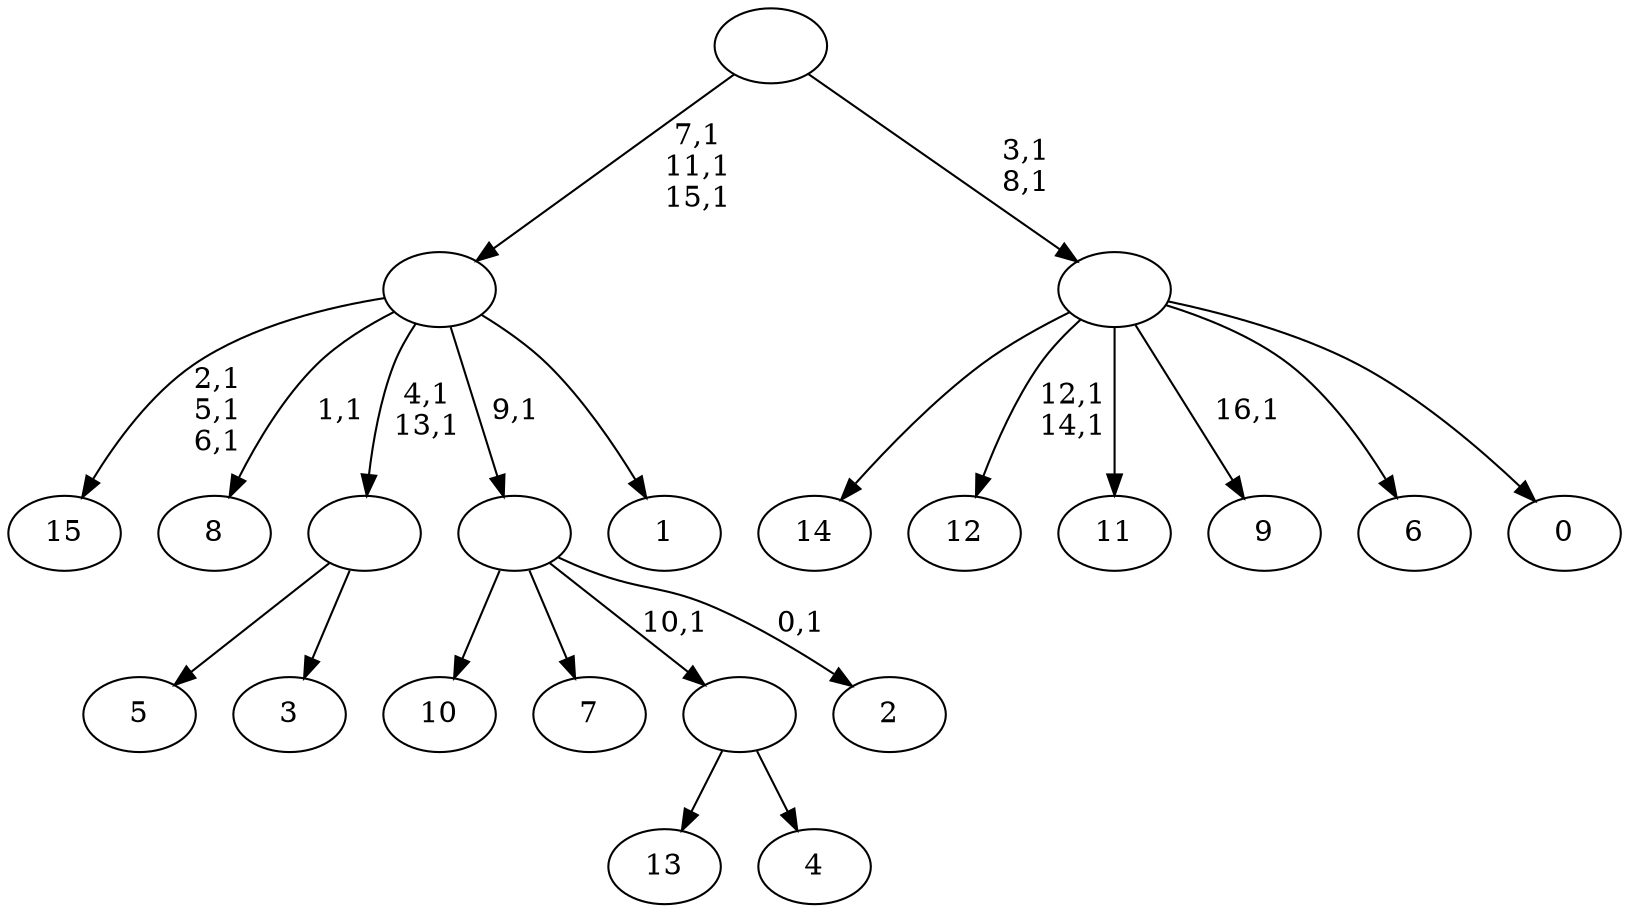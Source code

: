 digraph T {
	33 [label="15"]
	29 [label="14"]
	28 [label="13"]
	27 [label="12"]
	24 [label="11"]
	23 [label="10"]
	22 [label="9"]
	20 [label="8"]
	18 [label="7"]
	17 [label="6"]
	16 [label="5"]
	15 [label="4"]
	14 [label=""]
	13 [label="3"]
	12 [label=""]
	10 [label="2"]
	8 [label=""]
	7 [label="1"]
	6 [label=""]
	3 [label="0"]
	2 [label=""]
	0 [label=""]
	14 -> 28 [label=""]
	14 -> 15 [label=""]
	12 -> 16 [label=""]
	12 -> 13 [label=""]
	8 -> 10 [label="0,1"]
	8 -> 23 [label=""]
	8 -> 18 [label=""]
	8 -> 14 [label="10,1"]
	6 -> 12 [label="4,1\n13,1"]
	6 -> 20 [label="1,1"]
	6 -> 33 [label="2,1\n5,1\n6,1"]
	6 -> 8 [label="9,1"]
	6 -> 7 [label=""]
	2 -> 22 [label="16,1"]
	2 -> 27 [label="12,1\n14,1"]
	2 -> 29 [label=""]
	2 -> 24 [label=""]
	2 -> 17 [label=""]
	2 -> 3 [label=""]
	0 -> 2 [label="3,1\n8,1"]
	0 -> 6 [label="7,1\n11,1\n15,1"]
}
